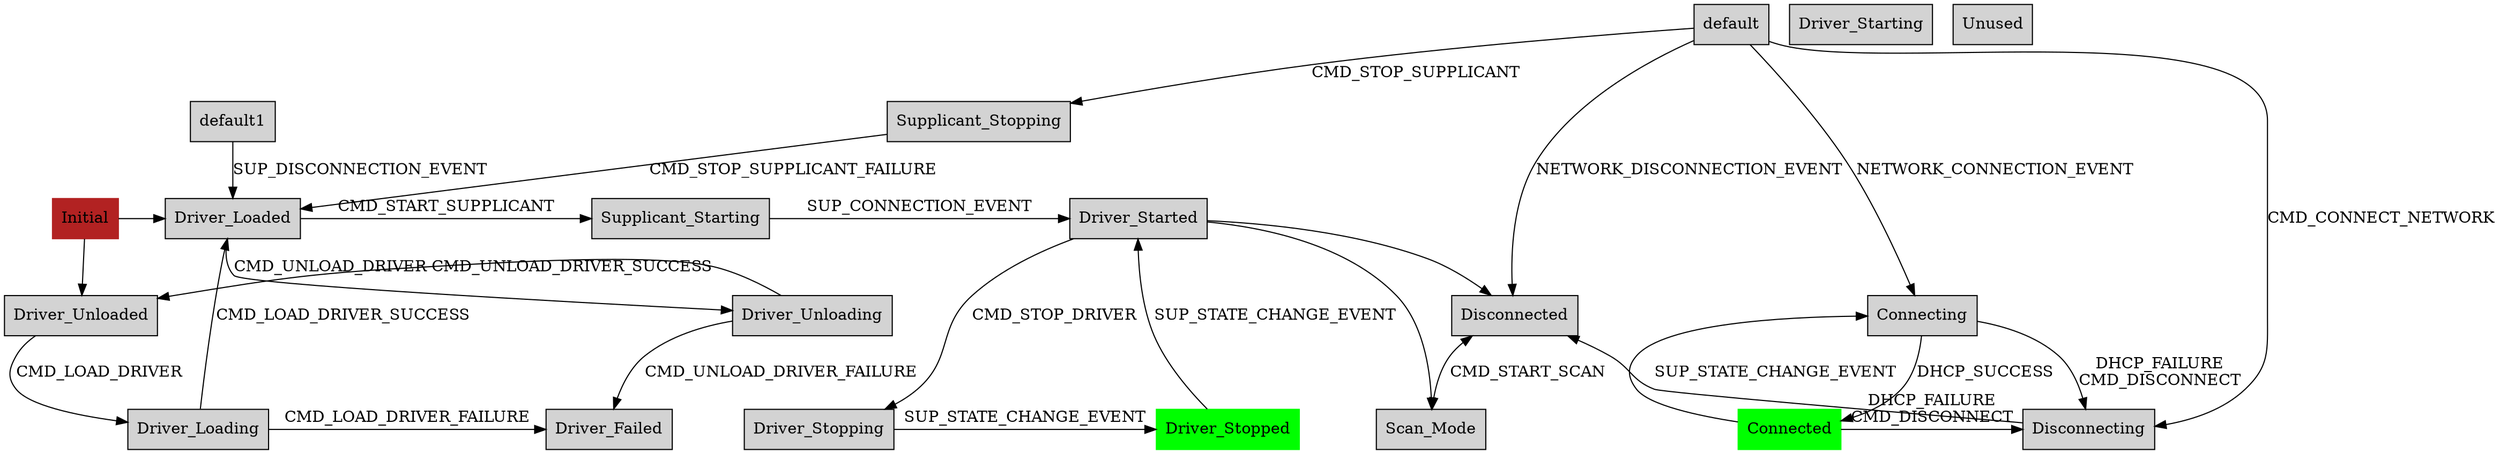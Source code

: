 digraph wifistates {
    node [shape=box style=filled]

    { rank=same; Initial Driver_Loaded Supplicant_Starting Driver_Started }
    { rank=same; Driver_Unloaded Driver_Unloading }
    { rank=same; Driver_Loading Driver_Failed }
    { rank=same; Connecting Disconnected }
    { rank=same; Connected Disconnecting }
    { rank=same; Driver_Stopped Scan_Mode Driver_Stopping }

    Connected -> Connecting 
    Connected -> Disconnecting [ label="DHCP_FAILURE\nCMD_DISCONNECT" ]
    Connecting -> Connected [ label="DHCP_SUCCESS" ]
    Connecting -> Disconnecting [ label="DHCP_FAILURE\nCMD_DISCONNECT" ]
    Disconnected -> Scan_Mode [ dir=both label=CMD_START_SCAN ]
    Disconnecting -> Disconnected [ label=SUP_STATE_CHANGE_EVENT ]
    Driver_Failed -> Driver_Unloading [dir=back label=CMD_UNLOAD_DRIVER_FAILURE ]
    Driver_Loaded -> Driver_Unloading [ label=CMD_UNLOAD_DRIVER ]
    Driver_Loaded -> Supplicant_Starting [ label=CMD_START_SUPPLICANT ]
    Driver_Loading -> Driver_Failed [label=CMD_LOAD_DRIVER_FAILURE]
    Driver_Loading -> Driver_Loaded [label=CMD_LOAD_DRIVER_SUCCESS]
    Driver_Started -> Disconnected
    Driver_Started -> Driver_Stopping [ label=CMD_STOP_DRIVER ]
    Driver_Started -> Scan_Mode 
    Driver_Stopped -> Driver_Started [ label=SUP_STATE_CHANGE_EVENT ]
    Driver_Stopping -> Driver_Stopped [ label=SUP_STATE_CHANGE_EVENT ]
    Driver_Unloaded -> Driver_Loading [ label=CMD_LOAD_DRIVER ]
    Driver_Unloaded -> Driver_Unloading [dir=back label=CMD_UNLOAD_DRIVER_SUCCESS ]
    Initial -> Driver_Loaded
    Initial -> Driver_Unloaded
    Supplicant_Starting -> Driver_Started [ label=SUP_CONNECTION_EVENT ]
    Supplicant_Stopping -> Driver_Loaded [ label=CMD_STOP_SUPPLICANT_FAILURE ]
    default -> Supplicant_Stopping [ label=CMD_STOP_SUPPLICANT ]
    default -> Disconnected [ label=NETWORK_DISCONNECTION_EVENT ]
    default -> Connecting [ label=NETWORK_CONNECTION_EVENT ]
    default -> Disconnecting [ label=CMD_CONNECT_NETWORK ]
    default1 -> Driver_Loaded [ label=SUP_DISCONNECTION_EVENT ]

    Connected           [ color=green ];
    Driver_Loading      [ defer="CMD_LOAD_DRIVER\nCMD_UNLOAD_DRIVER\nCMD_START_SUPPLICANT\nCMD_STOP_SUPPLICANT\nCMD_START_DRIVER\nCMD_STOP_DRIVER" ];
    Driver_Starting     [ defer="CMD_START_DRIVER\nCMD_STOP_DRIVER\nNETWORK_CONNECTION_EVENT\nNETWORK_DISCONNECTION_EVENT\nAUTHENTICATION_FAILURE_EVENT\nCMD_START_SCAN\nCMD_DISCONNECT\nCMD_REASSOCIATE\nCMD_RECONNECT" ];
    Driver_Stopped      [ color=green defer="CMD_STOP_DRIVER\nNETWORK_CONNECTION_EVENT\nNETWORK_DISCONNECTION_EVENT\nAUTHENTICATION_FAILURE_EVENT\nCMD_DISCONNECT\nCMD_REASSOCIATE\nCMD_RECONNECT" ];
    Driver_Stopping     [ defer="CMD_START_DRIVER\nCMD_STOP_DRIVER\nNETWORK_CONNECTION_EVENT\nNETWORK_DISCONNECTION_EVENT\nAUTHENTICATION_FAILURE_EVENT\nCMD_START_SCAN\nCMD_DISCONNECT\nCMD_REASSOCIATE\nCMD_RECONNECT" ];
    Driver_Unloading    [ defer="CMD_LOAD_DRIVER\nCMD_UNLOAD_DRIVER\nCMD_START_SUPPLICANT\nCMD_STOP_SUPPLICANT\nCMD_START_DRIVER\nCMD_STOP_DRIVER" ];
    Initial             [ color=firebrick ]; 
    Supplicant_Starting [ defer="CMD_LOAD_DRIVER\nCMD_UNLOAD_DRIVER\nCMD_START_SUPPLICANT\nCMD_STOP_SUPPLICANT\nCMD_START_DRIVER\nCMD_STOP_DRIVER" ];
    Unused              [ defer="CMD_ADD_OR_UPDATE_NETWORK\nCMD_DISABLE_NETWORK\nCMD_ENABLE_BACKGROUND_SCAN\nCMD_ENABLE_NETWORK\nCMD_ENABLE_RSSI_POLL\nCMD_REMOVE_NETWORK\nCMD_RSSI_POLL\nCMD_SELECT_NETWORK\nCMD_STOP_SUPPLICANT_SUCCESS\nSUP_SCAN_RESULTS_EVENT\nCTRL_EVENT_LINK_SPEED\nCTRL_EVENT_DRIVER_STATE\nCTRL_EVENT_EAP_FAILURE\nCTRL_EVENT_BSS_ADDED\nCTRL_EVENT_BSS_REMOVED\nKEY_COMPLETED_EVENT\nASSOCIATED_WITH_EVENT\nWPS_AP_AVAILABLE_EVENT\nNETWORK_RECONNECTION_EVENT" ];
}
